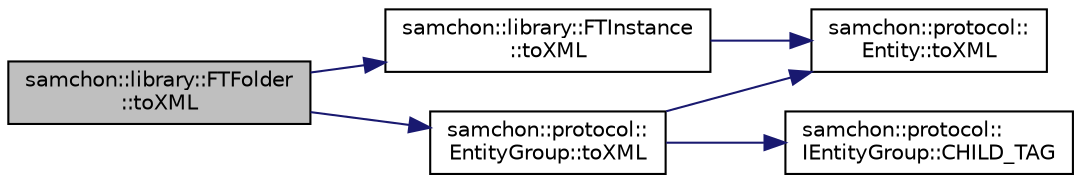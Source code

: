 digraph "samchon::library::FTFolder::toXML"
{
  edge [fontname="Helvetica",fontsize="10",labelfontname="Helvetica",labelfontsize="10"];
  node [fontname="Helvetica",fontsize="10",shape=record];
  rankdir="LR";
  Node1 [label="samchon::library::FTFolder\l::toXML",height=0.2,width=0.4,color="black", fillcolor="grey75", style="filled", fontcolor="black"];
  Node1 -> Node2 [color="midnightblue",fontsize="10",style="solid",fontname="Helvetica"];
  Node2 [label="samchon::library::FTInstance\l::toXML",height=0.2,width=0.4,color="black", fillcolor="white", style="filled",URL="$d7/d0a/classsamchon_1_1library_1_1FTInstance.html#aed14b0a180aa13f4abb0948ad17372eb",tooltip="Get an XML object represents the Entity. "];
  Node2 -> Node3 [color="midnightblue",fontsize="10",style="solid",fontname="Helvetica"];
  Node3 [label="samchon::protocol::\lEntity::toXML",height=0.2,width=0.4,color="black", fillcolor="white", style="filled",URL="$d0/d3e/classsamchon_1_1protocol_1_1Entity.html#a8516db6d4dc71068a48bd1364cf9be23",tooltip="Get an XML object represents the Entity. "];
  Node1 -> Node4 [color="midnightblue",fontsize="10",style="solid",fontname="Helvetica"];
  Node4 [label="samchon::protocol::\lEntityGroup::toXML",height=0.2,width=0.4,color="black", fillcolor="white", style="filled",URL="$d4/deb/classsamchon_1_1protocol_1_1EntityGroup.html#ad97994c60480c70a72082760ca6868a6",tooltip="Get an XML object represents the EntityGroup. "];
  Node4 -> Node3 [color="midnightblue",fontsize="10",style="solid",fontname="Helvetica"];
  Node4 -> Node5 [color="midnightblue",fontsize="10",style="solid",fontname="Helvetica"];
  Node5 [label="samchon::protocol::\lIEntityGroup::CHILD_TAG",height=0.2,width=0.4,color="black", fillcolor="white", style="filled",URL="$d9/d4c/classsamchon_1_1protocol_1_1IEntityGroup.html#ae0a5bb34fa6a29cf1103fc67e2d72662",tooltip="A tag name of children. "];
}
